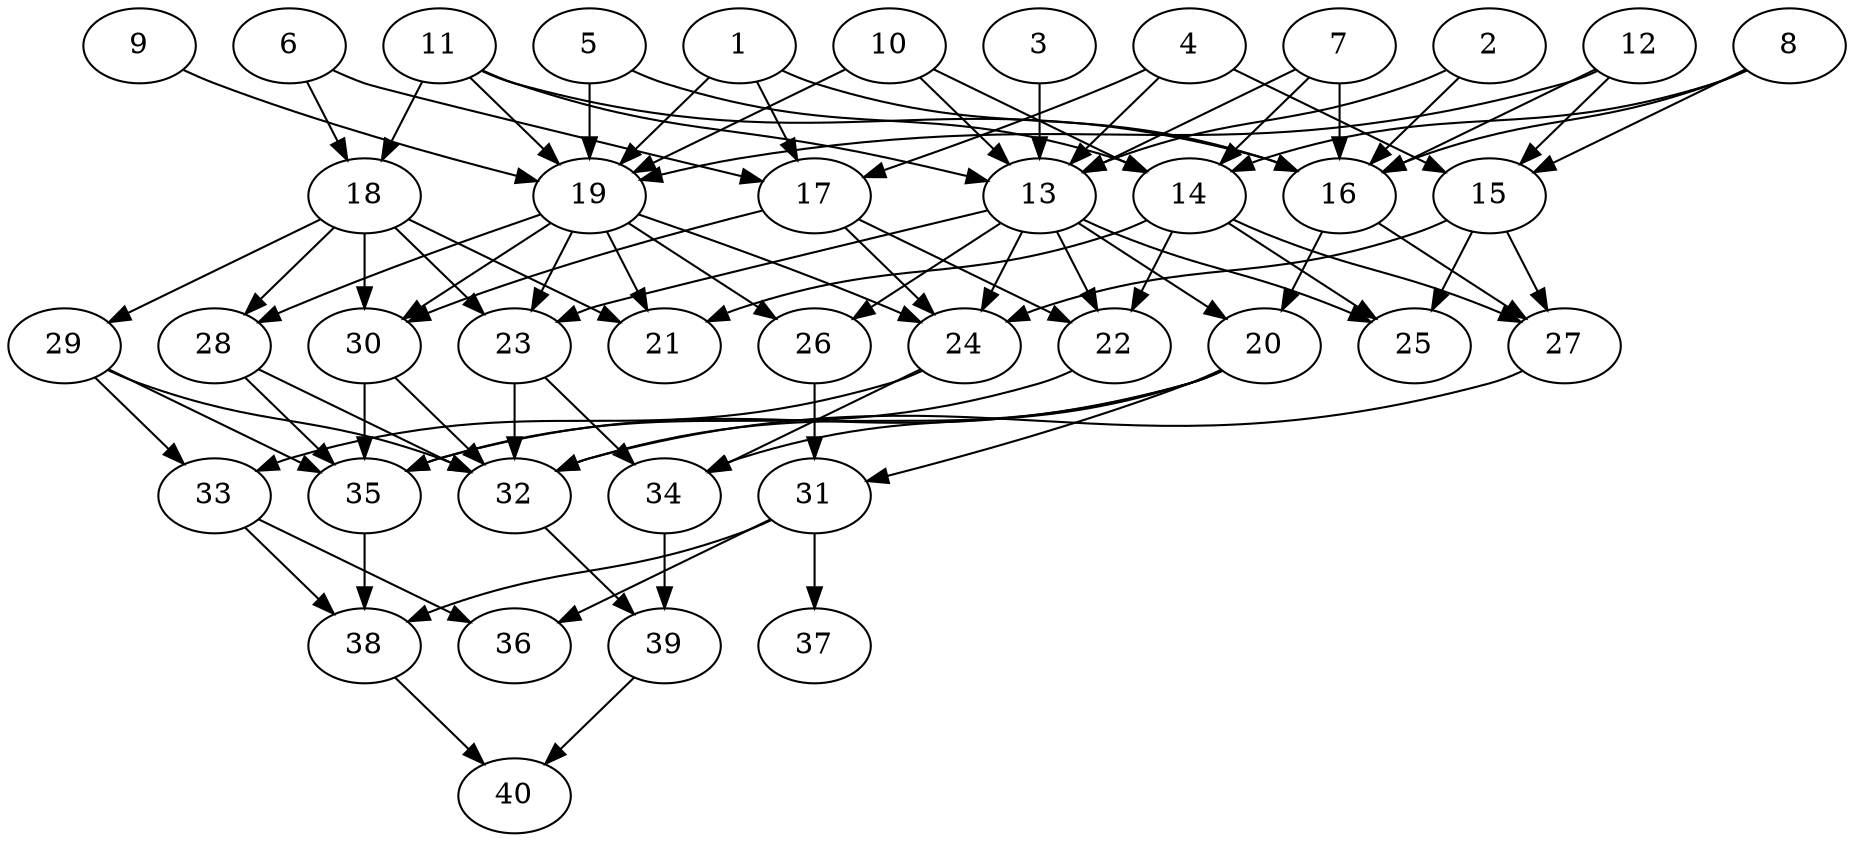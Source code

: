 // DAG automatically generated by daggen at Tue Aug  6 16:28:35 2019
// ./daggen --dot -n 40 --ccr 0.4 --fat 0.6 --regular 0.5 --density 0.5 --mindata 5242880 --maxdata 52428800 
digraph G {
  1 [size="54202880", alpha="0.16", expect_size="21681152"] 
  1 -> 16 [size ="21681152"]
  1 -> 17 [size ="21681152"]
  1 -> 19 [size ="21681152"]
  2 [size="26360320", alpha="0.03", expect_size="10544128"] 
  2 -> 13 [size ="10544128"]
  2 -> 16 [size ="10544128"]
  3 [size="43860480", alpha="0.03", expect_size="17544192"] 
  3 -> 13 [size ="17544192"]
  4 [size="83837440", alpha="0.06", expect_size="33534976"] 
  4 -> 13 [size ="33534976"]
  4 -> 15 [size ="33534976"]
  4 -> 17 [size ="33534976"]
  5 [size="19066880", alpha="0.02", expect_size="7626752"] 
  5 -> 14 [size ="7626752"]
  5 -> 19 [size ="7626752"]
  6 [size="91514880", alpha="0.01", expect_size="36605952"] 
  6 -> 17 [size ="36605952"]
  6 -> 18 [size ="36605952"]
  7 [size="74199040", alpha="0.18", expect_size="29679616"] 
  7 -> 13 [size ="29679616"]
  7 -> 14 [size ="29679616"]
  7 -> 16 [size ="29679616"]
  8 [size="53749760", alpha="0.02", expect_size="21499904"] 
  8 -> 14 [size ="21499904"]
  8 -> 15 [size ="21499904"]
  8 -> 16 [size ="21499904"]
  9 [size="47772160", alpha="0.08", expect_size="19108864"] 
  9 -> 19 [size ="19108864"]
  10 [size="21173760", alpha="0.08", expect_size="8469504"] 
  10 -> 13 [size ="8469504"]
  10 -> 14 [size ="8469504"]
  10 -> 19 [size ="8469504"]
  11 [size="41331200", alpha="0.14", expect_size="16532480"] 
  11 -> 13 [size ="16532480"]
  11 -> 16 [size ="16532480"]
  11 -> 18 [size ="16532480"]
  11 -> 19 [size ="16532480"]
  12 [size="19752960", alpha="0.11", expect_size="7901184"] 
  12 -> 15 [size ="7901184"]
  12 -> 16 [size ="7901184"]
  12 -> 19 [size ="7901184"]
  13 [size="40046080", alpha="0.04", expect_size="16018432"] 
  13 -> 20 [size ="16018432"]
  13 -> 22 [size ="16018432"]
  13 -> 23 [size ="16018432"]
  13 -> 24 [size ="16018432"]
  13 -> 25 [size ="16018432"]
  13 -> 26 [size ="16018432"]
  14 [size="57346560", alpha="0.06", expect_size="22938624"] 
  14 -> 21 [size ="22938624"]
  14 -> 22 [size ="22938624"]
  14 -> 25 [size ="22938624"]
  14 -> 27 [size ="22938624"]
  15 [size="93547520", alpha="0.14", expect_size="37419008"] 
  15 -> 24 [size ="37419008"]
  15 -> 25 [size ="37419008"]
  15 -> 27 [size ="37419008"]
  16 [size="105594880", alpha="0.00", expect_size="42237952"] 
  16 -> 20 [size ="42237952"]
  16 -> 27 [size ="42237952"]
  17 [size="108776960", alpha="0.06", expect_size="43510784"] 
  17 -> 22 [size ="43510784"]
  17 -> 24 [size ="43510784"]
  17 -> 30 [size ="43510784"]
  18 [size="99878400", alpha="0.17", expect_size="39951360"] 
  18 -> 21 [size ="39951360"]
  18 -> 23 [size ="39951360"]
  18 -> 28 [size ="39951360"]
  18 -> 29 [size ="39951360"]
  18 -> 30 [size ="39951360"]
  19 [size="113712640", alpha="0.05", expect_size="45485056"] 
  19 -> 21 [size ="45485056"]
  19 -> 23 [size ="45485056"]
  19 -> 24 [size ="45485056"]
  19 -> 26 [size ="45485056"]
  19 -> 28 [size ="45485056"]
  19 -> 30 [size ="45485056"]
  20 [size="42987520", alpha="0.17", expect_size="17195008"] 
  20 -> 31 [size ="17195008"]
  20 -> 32 [size ="17195008"]
  20 -> 34 [size ="17195008"]
  20 -> 35 [size ="17195008"]
  21 [size="92782080", alpha="0.15", expect_size="37112832"] 
  22 [size="54832640", alpha="0.15", expect_size="21933056"] 
  22 -> 35 [size ="21933056"]
  23 [size="119452160", alpha="0.01", expect_size="47780864"] 
  23 -> 32 [size ="47780864"]
  23 -> 34 [size ="47780864"]
  24 [size="24153600", alpha="0.19", expect_size="9661440"] 
  24 -> 33 [size ="9661440"]
  24 -> 34 [size ="9661440"]
  25 [size="57308160", alpha="0.18", expect_size="22923264"] 
  26 [size="23621120", alpha="0.10", expect_size="9448448"] 
  26 -> 31 [size ="9448448"]
  27 [size="25077760", alpha="0.12", expect_size="10031104"] 
  27 -> 32 [size ="10031104"]
  28 [size="59642880", alpha="0.02", expect_size="23857152"] 
  28 -> 32 [size ="23857152"]
  28 -> 35 [size ="23857152"]
  29 [size="40591360", alpha="0.17", expect_size="16236544"] 
  29 -> 32 [size ="16236544"]
  29 -> 33 [size ="16236544"]
  29 -> 35 [size ="16236544"]
  30 [size="71211520", alpha="0.14", expect_size="28484608"] 
  30 -> 32 [size ="28484608"]
  30 -> 35 [size ="28484608"]
  31 [size="50918400", alpha="0.15", expect_size="20367360"] 
  31 -> 36 [size ="20367360"]
  31 -> 37 [size ="20367360"]
  31 -> 38 [size ="20367360"]
  32 [size="20815360", alpha="0.17", expect_size="8326144"] 
  32 -> 39 [size ="8326144"]
  33 [size="112115200", alpha="0.05", expect_size="44846080"] 
  33 -> 36 [size ="44846080"]
  33 -> 38 [size ="44846080"]
  34 [size="119646720", alpha="0.19", expect_size="47858688"] 
  34 -> 39 [size ="47858688"]
  35 [size="114140160", alpha="0.07", expect_size="45656064"] 
  35 -> 38 [size ="45656064"]
  36 [size="101557760", alpha="0.11", expect_size="40623104"] 
  37 [size="42344960", alpha="0.11", expect_size="16937984"] 
  38 [size="115558400", alpha="0.06", expect_size="46223360"] 
  38 -> 40 [size ="46223360"]
  39 [size="125913600", alpha="0.18", expect_size="50365440"] 
  39 -> 40 [size ="50365440"]
  40 [size="108078080", alpha="0.15", expect_size="43231232"] 
}
